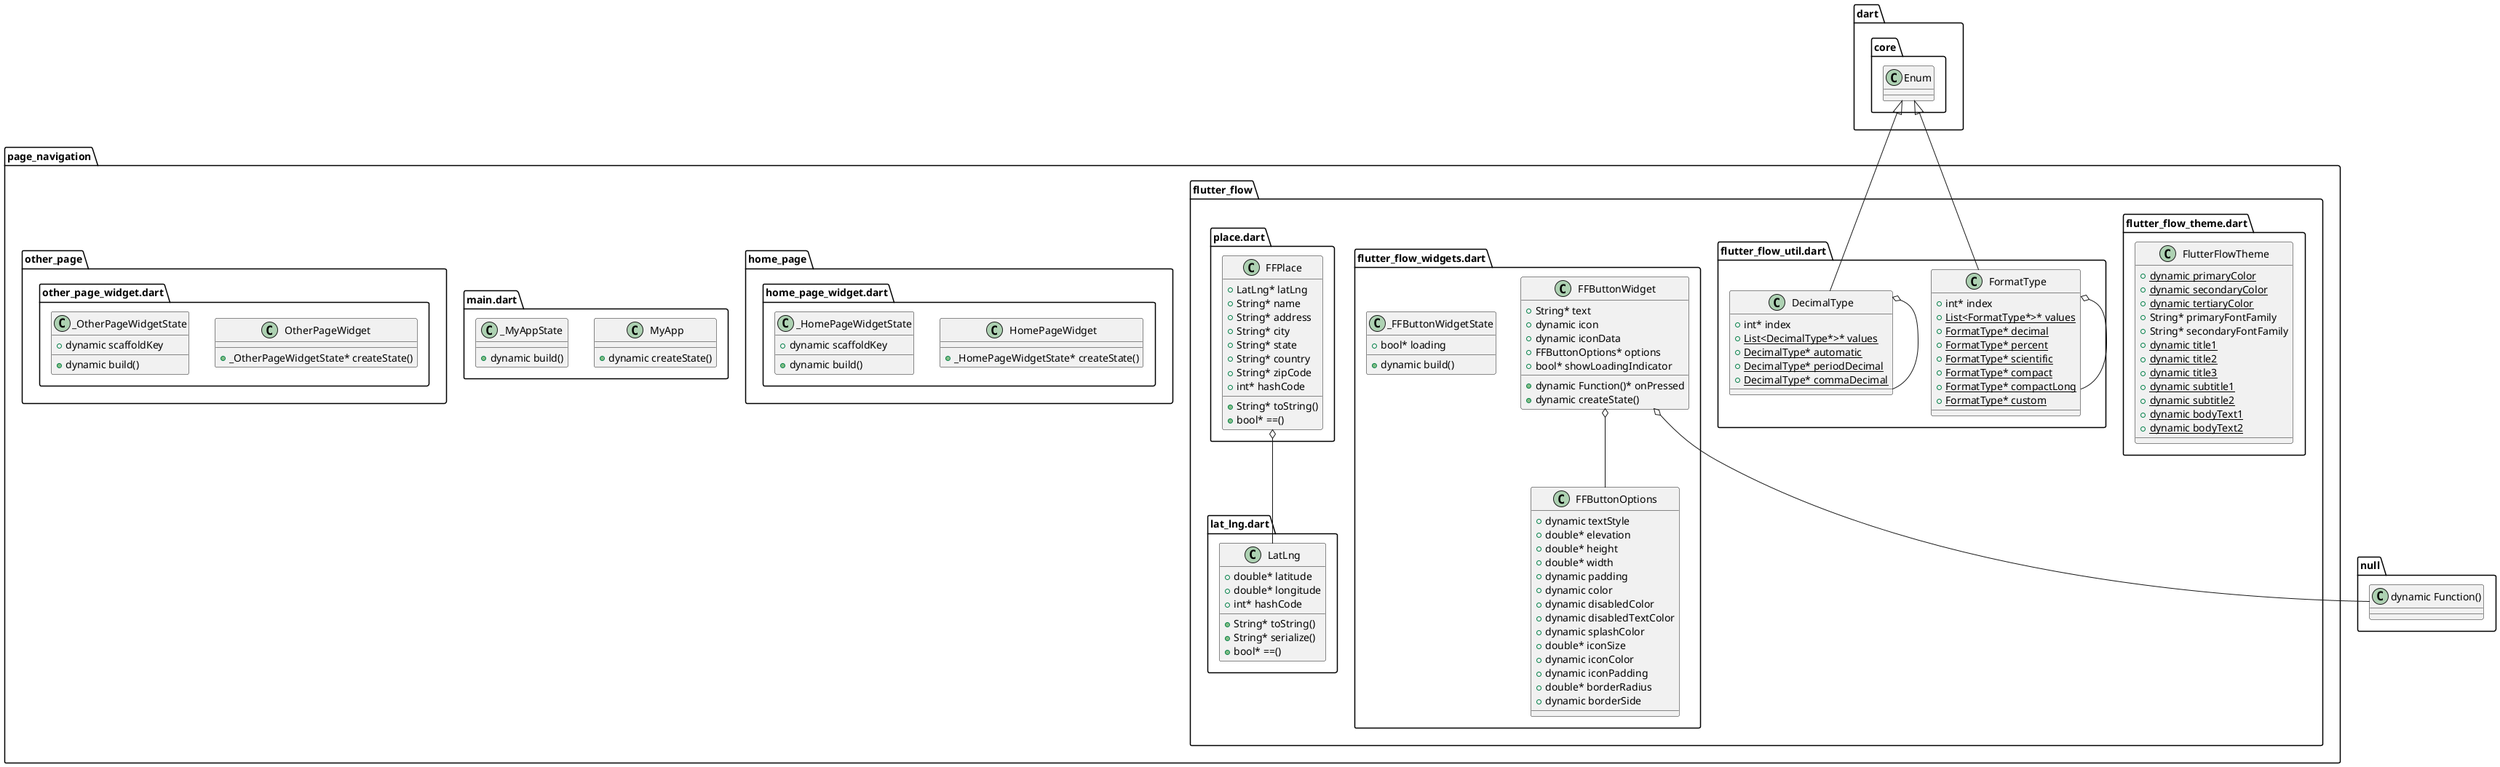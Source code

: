 @startuml
set namespaceSeparator ::

class "page_navigation::flutter_flow::flutter_flow_theme.dart::FlutterFlowTheme" {
  {static} +dynamic primaryColor
  {static} +dynamic secondaryColor
  {static} +dynamic tertiaryColor
  +String* primaryFontFamily
  +String* secondaryFontFamily
  {static} +dynamic title1
  {static} +dynamic title2
  {static} +dynamic title3
  {static} +dynamic subtitle1
  {static} +dynamic subtitle2
  {static} +dynamic bodyText1
  {static} +dynamic bodyText2
}

class "page_navigation::flutter_flow::flutter_flow_util.dart::FormatType" {
  +int* index
  {static} +List<FormatType*>* values
  {static} +FormatType* decimal
  {static} +FormatType* percent
  {static} +FormatType* scientific
  {static} +FormatType* compact
  {static} +FormatType* compactLong
  {static} +FormatType* custom
}

"page_navigation::flutter_flow::flutter_flow_util.dart::FormatType" o-- "page_navigation::flutter_flow::flutter_flow_util.dart::FormatType"
"dart::core::Enum" <|-- "page_navigation::flutter_flow::flutter_flow_util.dart::FormatType"

class "page_navigation::flutter_flow::flutter_flow_util.dart::DecimalType" {
  +int* index
  {static} +List<DecimalType*>* values
  {static} +DecimalType* automatic
  {static} +DecimalType* periodDecimal
  {static} +DecimalType* commaDecimal
}

"page_navigation::flutter_flow::flutter_flow_util.dart::DecimalType" o-- "page_navigation::flutter_flow::flutter_flow_util.dart::DecimalType"
"dart::core::Enum" <|-- "page_navigation::flutter_flow::flutter_flow_util.dart::DecimalType"

class "page_navigation::flutter_flow::flutter_flow_widgets.dart::FFButtonOptions" {
  +dynamic textStyle
  +double* elevation
  +double* height
  +double* width
  +dynamic padding
  +dynamic color
  +dynamic disabledColor
  +dynamic disabledTextColor
  +dynamic splashColor
  +double* iconSize
  +dynamic iconColor
  +dynamic iconPadding
  +double* borderRadius
  +dynamic borderSide
}

class "page_navigation::flutter_flow::flutter_flow_widgets.dart::FFButtonWidget" {
  +String* text
  +dynamic icon
  +dynamic iconData
  +dynamic Function()* onPressed
  +FFButtonOptions* options
  +bool* showLoadingIndicator
  +dynamic createState()
}

"page_navigation::flutter_flow::flutter_flow_widgets.dart::FFButtonWidget" o-- "null::dynamic Function()"
"page_navigation::flutter_flow::flutter_flow_widgets.dart::FFButtonWidget" o-- "page_navigation::flutter_flow::flutter_flow_widgets.dart::FFButtonOptions"

class "page_navigation::flutter_flow::flutter_flow_widgets.dart::_FFButtonWidgetState" {
  +bool* loading
  +dynamic build()
}

class "page_navigation::flutter_flow::lat_lng.dart::LatLng" {
  +double* latitude
  +double* longitude
  +int* hashCode
  +String* toString()
  +String* serialize()
  +bool* ==()
}

class "page_navigation::flutter_flow::place.dart::FFPlace" {
  +LatLng* latLng
  +String* name
  +String* address
  +String* city
  +String* state
  +String* country
  +String* zipCode
  +int* hashCode
  +String* toString()
  +bool* ==()
}

"page_navigation::flutter_flow::place.dart::FFPlace" o-- "page_navigation::flutter_flow::lat_lng.dart::LatLng"

class "page_navigation::home_page::home_page_widget.dart::HomePageWidget" {
  +_HomePageWidgetState* createState()
}

class "page_navigation::home_page::home_page_widget.dart::_HomePageWidgetState" {
  +dynamic scaffoldKey
  +dynamic build()
}

class "page_navigation::main.dart::MyApp" {
  +dynamic createState()
}

class "page_navigation::main.dart::_MyAppState" {
  +dynamic build()
}

class "page_navigation::other_page::other_page_widget.dart::OtherPageWidget" {
  +_OtherPageWidgetState* createState()
}

class "page_navigation::other_page::other_page_widget.dart::_OtherPageWidgetState" {
  +dynamic scaffoldKey
  +dynamic build()
}


@enduml